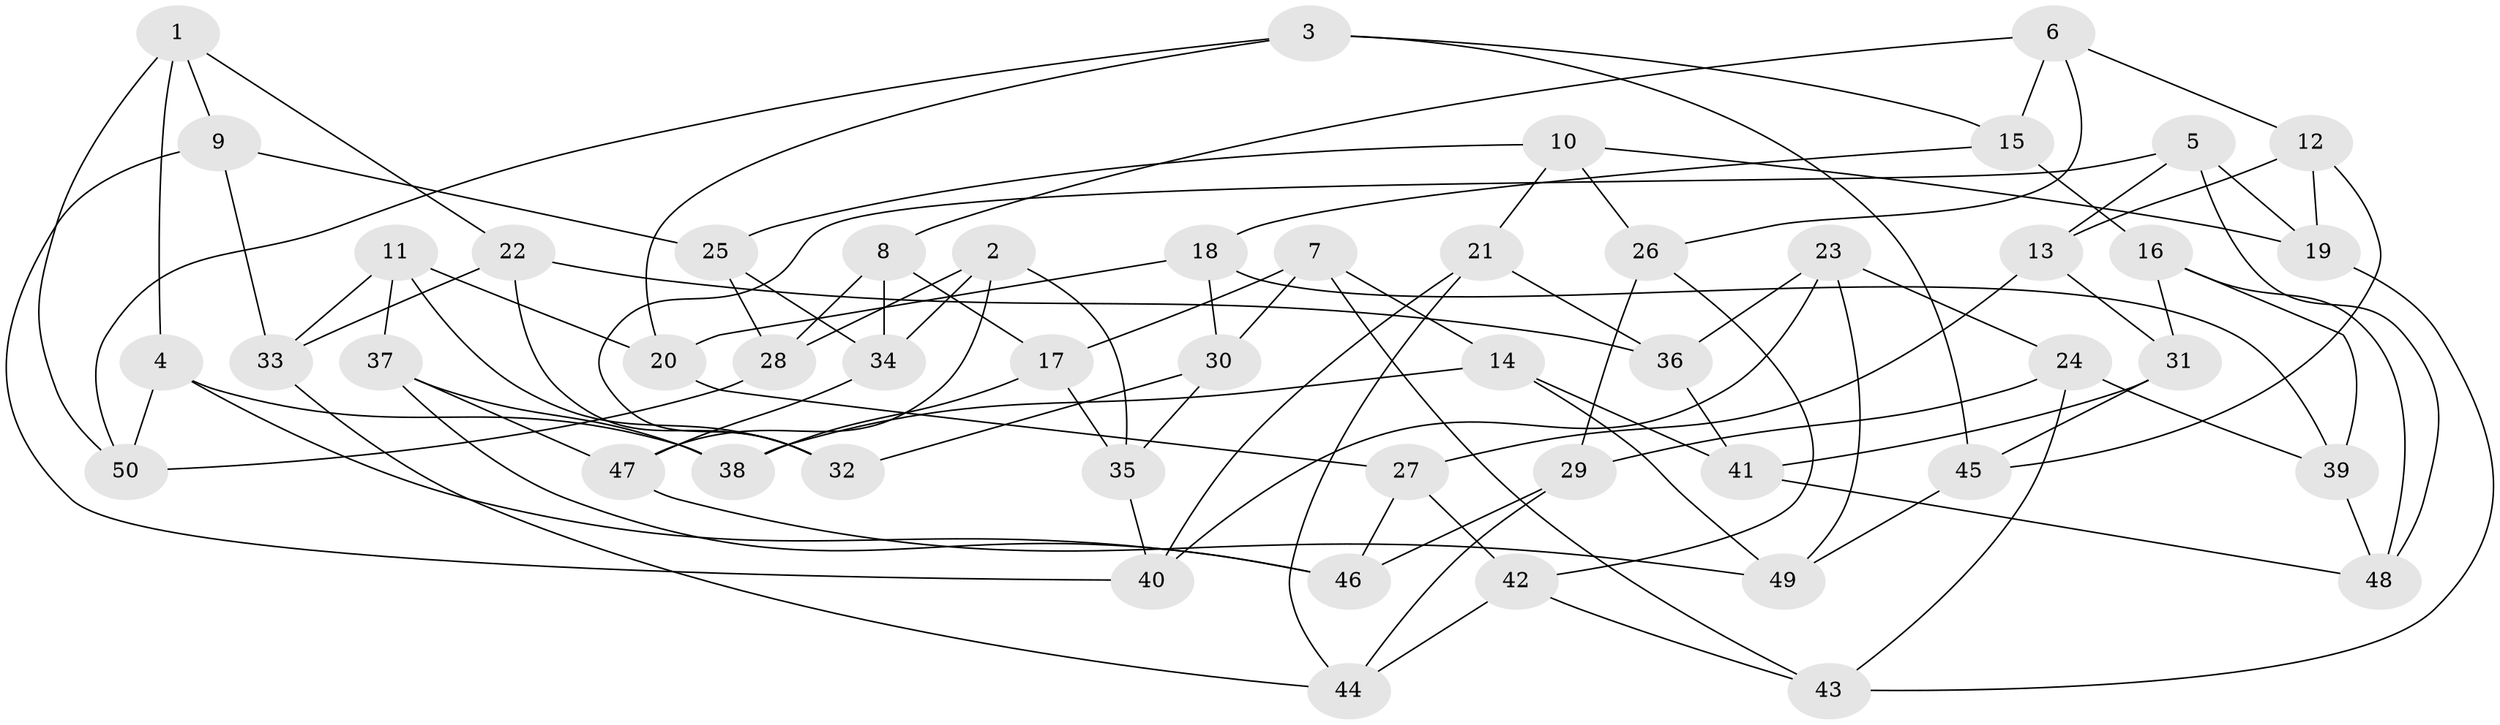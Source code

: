 // Generated by graph-tools (version 1.1) at 2025/56/03/09/25 04:56:19]
// undirected, 50 vertices, 100 edges
graph export_dot {
graph [start="1"]
  node [color=gray90,style=filled];
  1;
  2;
  3;
  4;
  5;
  6;
  7;
  8;
  9;
  10;
  11;
  12;
  13;
  14;
  15;
  16;
  17;
  18;
  19;
  20;
  21;
  22;
  23;
  24;
  25;
  26;
  27;
  28;
  29;
  30;
  31;
  32;
  33;
  34;
  35;
  36;
  37;
  38;
  39;
  40;
  41;
  42;
  43;
  44;
  45;
  46;
  47;
  48;
  49;
  50;
  1 -- 4;
  1 -- 22;
  1 -- 50;
  1 -- 9;
  2 -- 28;
  2 -- 34;
  2 -- 47;
  2 -- 35;
  3 -- 50;
  3 -- 15;
  3 -- 45;
  3 -- 20;
  4 -- 50;
  4 -- 46;
  4 -- 38;
  5 -- 13;
  5 -- 48;
  5 -- 19;
  5 -- 32;
  6 -- 15;
  6 -- 8;
  6 -- 26;
  6 -- 12;
  7 -- 30;
  7 -- 14;
  7 -- 17;
  7 -- 43;
  8 -- 34;
  8 -- 28;
  8 -- 17;
  9 -- 33;
  9 -- 40;
  9 -- 25;
  10 -- 19;
  10 -- 25;
  10 -- 21;
  10 -- 26;
  11 -- 32;
  11 -- 33;
  11 -- 20;
  11 -- 37;
  12 -- 13;
  12 -- 19;
  12 -- 45;
  13 -- 27;
  13 -- 31;
  14 -- 49;
  14 -- 38;
  14 -- 41;
  15 -- 16;
  15 -- 18;
  16 -- 48;
  16 -- 39;
  16 -- 31;
  17 -- 35;
  17 -- 38;
  18 -- 30;
  18 -- 20;
  18 -- 39;
  19 -- 43;
  20 -- 27;
  21 -- 40;
  21 -- 44;
  21 -- 36;
  22 -- 32;
  22 -- 36;
  22 -- 33;
  23 -- 40;
  23 -- 49;
  23 -- 36;
  23 -- 24;
  24 -- 39;
  24 -- 29;
  24 -- 43;
  25 -- 28;
  25 -- 34;
  26 -- 42;
  26 -- 29;
  27 -- 46;
  27 -- 42;
  28 -- 50;
  29 -- 44;
  29 -- 46;
  30 -- 35;
  30 -- 32;
  31 -- 45;
  31 -- 41;
  33 -- 44;
  34 -- 47;
  35 -- 40;
  36 -- 41;
  37 -- 38;
  37 -- 46;
  37 -- 47;
  39 -- 48;
  41 -- 48;
  42 -- 43;
  42 -- 44;
  45 -- 49;
  47 -- 49;
}
